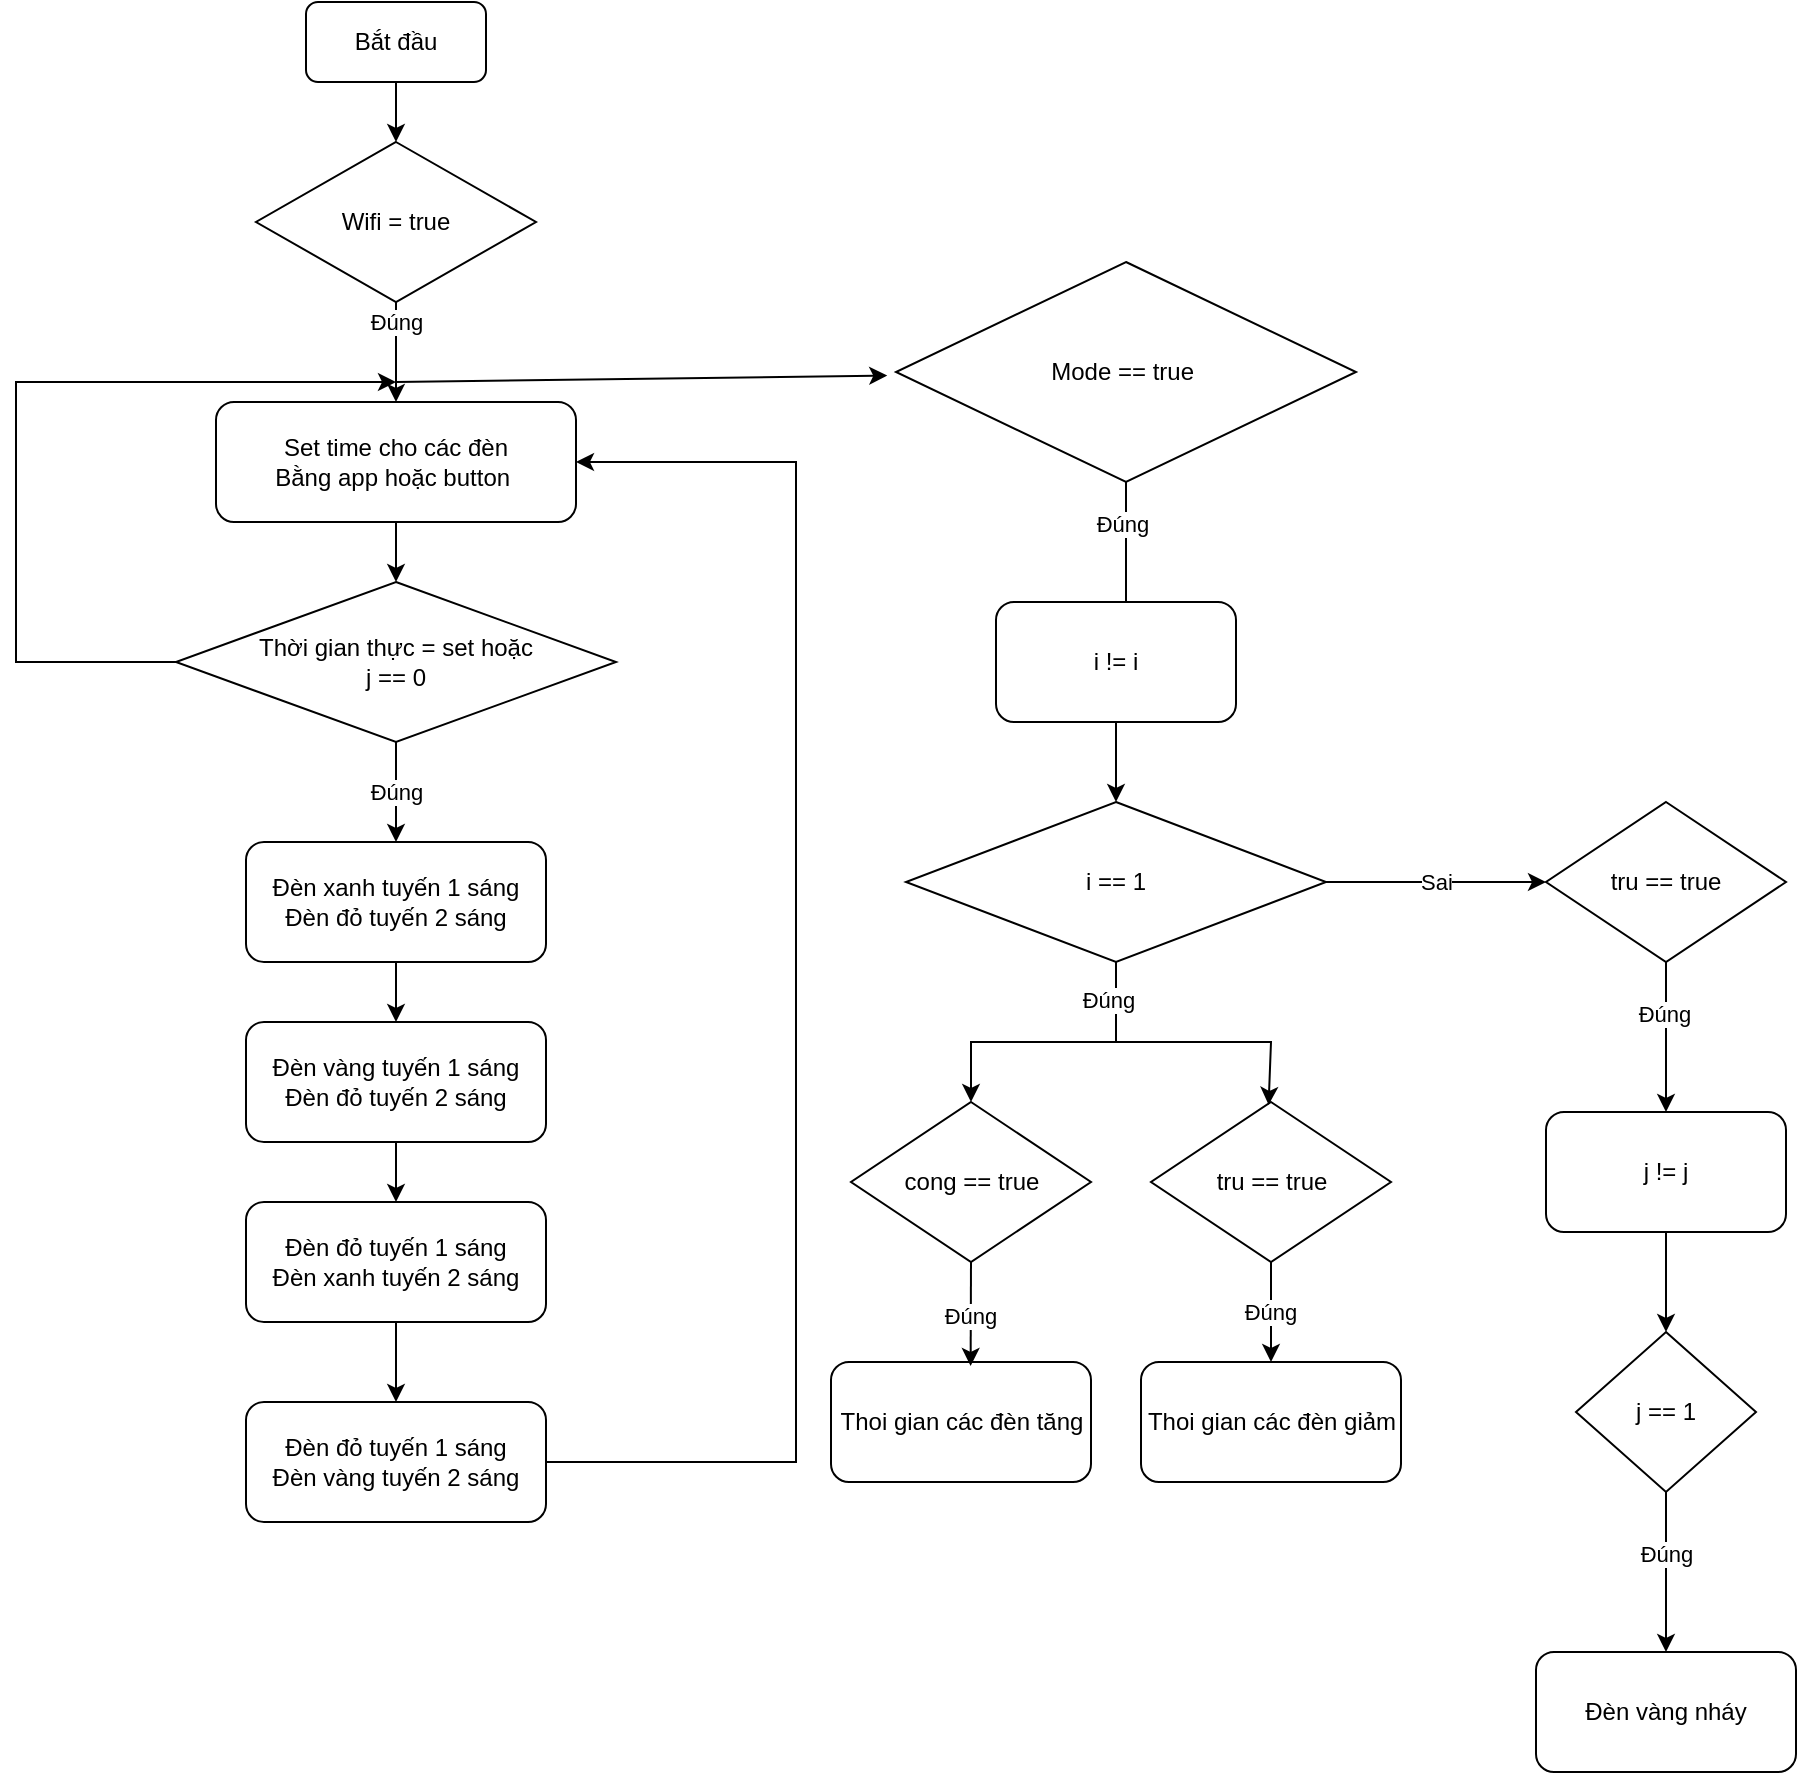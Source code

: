 <mxfile version="21.6.5" type="device">
  <diagram name="Trang-1" id="_GX6e_ZkJpiou_R_EqRh">
    <mxGraphModel dx="1635" dy="825" grid="1" gridSize="10" guides="1" tooltips="1" connect="1" arrows="1" fold="1" page="1" pageScale="1" pageWidth="1169" pageHeight="1654" math="0" shadow="0">
      <root>
        <mxCell id="0" />
        <mxCell id="1" parent="0" />
        <mxCell id="W7etXZ73mNdaVW4LQcqH-1" value="Bắt đầu" style="rounded=1;whiteSpace=wrap;html=1;" parent="1" vertex="1">
          <mxGeometry x="305" y="350" width="90" height="40" as="geometry" />
        </mxCell>
        <mxCell id="W7etXZ73mNdaVW4LQcqH-3" value="Thời gian thực = set hoặc&lt;br&gt;j == 0" style="rhombus;whiteSpace=wrap;html=1;" parent="1" vertex="1">
          <mxGeometry x="240" y="640" width="220" height="80" as="geometry" />
        </mxCell>
        <mxCell id="W7etXZ73mNdaVW4LQcqH-5" value="Đèn xanh tuyến 1 sáng&lt;br&gt;Đèn đỏ tuyến 2 sáng" style="rounded=1;whiteSpace=wrap;html=1;" parent="1" vertex="1">
          <mxGeometry x="275" y="770" width="150" height="60" as="geometry" />
        </mxCell>
        <mxCell id="W7etXZ73mNdaVW4LQcqH-7" value="" style="endArrow=classic;html=1;rounded=0;exitX=0;exitY=0.5;exitDx=0;exitDy=0;" parent="1" source="W7etXZ73mNdaVW4LQcqH-3" edge="1">
          <mxGeometry width="50" height="50" relative="1" as="geometry">
            <mxPoint x="350" y="760" as="sourcePoint" />
            <mxPoint x="350" y="540" as="targetPoint" />
            <Array as="points">
              <mxPoint x="160" y="680" />
              <mxPoint x="160" y="540" />
            </Array>
          </mxGeometry>
        </mxCell>
        <mxCell id="W7etXZ73mNdaVW4LQcqH-9" value="Đúng" style="endArrow=classic;html=1;rounded=0;exitX=0.5;exitY=1;exitDx=0;exitDy=0;entryX=0.5;entryY=0;entryDx=0;entryDy=0;" parent="1" source="W7etXZ73mNdaVW4LQcqH-3" target="W7etXZ73mNdaVW4LQcqH-5" edge="1">
          <mxGeometry width="50" height="50" relative="1" as="geometry">
            <mxPoint x="340" y="760" as="sourcePoint" />
            <mxPoint x="390" y="710" as="targetPoint" />
          </mxGeometry>
        </mxCell>
        <mxCell id="W7etXZ73mNdaVW4LQcqH-12" value="Đèn vàng tuyến 1 sáng&lt;br&gt;Đèn đỏ tuyến 2 sáng" style="rounded=1;whiteSpace=wrap;html=1;" parent="1" vertex="1">
          <mxGeometry x="275" y="860" width="150" height="60" as="geometry" />
        </mxCell>
        <mxCell id="W7etXZ73mNdaVW4LQcqH-13" value="Đèn đỏ tuyến 1 sáng&lt;br&gt;Đèn xanh tuyến 2 sáng" style="rounded=1;whiteSpace=wrap;html=1;" parent="1" vertex="1">
          <mxGeometry x="275" y="950" width="150" height="60" as="geometry" />
        </mxCell>
        <mxCell id="W7etXZ73mNdaVW4LQcqH-14" value="Đèn đỏ tuyến 1 sáng&lt;br&gt;Đèn vàng tuyến 2 sáng" style="rounded=1;whiteSpace=wrap;html=1;" parent="1" vertex="1">
          <mxGeometry x="275" y="1050" width="150" height="60" as="geometry" />
        </mxCell>
        <mxCell id="W7etXZ73mNdaVW4LQcqH-15" value="" style="endArrow=classic;html=1;rounded=0;exitX=0.5;exitY=1;exitDx=0;exitDy=0;entryX=0.5;entryY=0;entryDx=0;entryDy=0;" parent="1" source="W7etXZ73mNdaVW4LQcqH-5" target="W7etXZ73mNdaVW4LQcqH-12" edge="1">
          <mxGeometry width="50" height="50" relative="1" as="geometry">
            <mxPoint x="325" y="820" as="sourcePoint" />
            <mxPoint x="375" y="770" as="targetPoint" />
          </mxGeometry>
        </mxCell>
        <mxCell id="W7etXZ73mNdaVW4LQcqH-16" value="" style="endArrow=classic;html=1;rounded=0;exitX=0.5;exitY=1;exitDx=0;exitDy=0;entryX=0.5;entryY=0;entryDx=0;entryDy=0;" parent="1" source="W7etXZ73mNdaVW4LQcqH-12" target="W7etXZ73mNdaVW4LQcqH-13" edge="1">
          <mxGeometry width="50" height="50" relative="1" as="geometry">
            <mxPoint x="325" y="920" as="sourcePoint" />
            <mxPoint x="375" y="870" as="targetPoint" />
          </mxGeometry>
        </mxCell>
        <mxCell id="W7etXZ73mNdaVW4LQcqH-17" value="" style="endArrow=classic;html=1;rounded=0;exitX=0.5;exitY=1;exitDx=0;exitDy=0;entryX=0.5;entryY=0;entryDx=0;entryDy=0;" parent="1" source="W7etXZ73mNdaVW4LQcqH-13" target="W7etXZ73mNdaVW4LQcqH-14" edge="1">
          <mxGeometry width="50" height="50" relative="1" as="geometry">
            <mxPoint x="325" y="990" as="sourcePoint" />
            <mxPoint x="375" y="940" as="targetPoint" />
          </mxGeometry>
        </mxCell>
        <mxCell id="W7etXZ73mNdaVW4LQcqH-18" value="Wifi = true" style="rhombus;whiteSpace=wrap;html=1;" parent="1" vertex="1">
          <mxGeometry x="280" y="420" width="140" height="80" as="geometry" />
        </mxCell>
        <mxCell id="W7etXZ73mNdaVW4LQcqH-19" value="Set time cho các đèn&lt;br&gt;Bằng app hoặc button&amp;nbsp;" style="rounded=1;whiteSpace=wrap;html=1;" parent="1" vertex="1">
          <mxGeometry x="260" y="550" width="180" height="60" as="geometry" />
        </mxCell>
        <mxCell id="W7etXZ73mNdaVW4LQcqH-20" value="Đúng" style="endArrow=classic;html=1;rounded=0;exitX=0.5;exitY=1;exitDx=0;exitDy=0;entryX=0.5;entryY=0;entryDx=0;entryDy=0;" parent="1" source="W7etXZ73mNdaVW4LQcqH-18" target="W7etXZ73mNdaVW4LQcqH-19" edge="1">
          <mxGeometry x="-0.6" width="50" height="50" relative="1" as="geometry">
            <mxPoint x="400" y="520" as="sourcePoint" />
            <mxPoint x="450" y="470" as="targetPoint" />
            <mxPoint as="offset" />
          </mxGeometry>
        </mxCell>
        <mxCell id="W7etXZ73mNdaVW4LQcqH-21" value="" style="endArrow=classic;html=1;rounded=0;exitX=0.5;exitY=1;exitDx=0;exitDy=0;entryX=0.5;entryY=0;entryDx=0;entryDy=0;" parent="1" source="W7etXZ73mNdaVW4LQcqH-19" target="W7etXZ73mNdaVW4LQcqH-3" edge="1">
          <mxGeometry width="50" height="50" relative="1" as="geometry">
            <mxPoint x="400" y="520" as="sourcePoint" />
            <mxPoint x="450" y="470" as="targetPoint" />
          </mxGeometry>
        </mxCell>
        <mxCell id="W7etXZ73mNdaVW4LQcqH-22" value="" style="endArrow=classic;html=1;rounded=0;exitX=0.5;exitY=1;exitDx=0;exitDy=0;entryX=0.5;entryY=0;entryDx=0;entryDy=0;" parent="1" source="W7etXZ73mNdaVW4LQcqH-1" target="W7etXZ73mNdaVW4LQcqH-18" edge="1">
          <mxGeometry width="50" height="50" relative="1" as="geometry">
            <mxPoint x="400" y="610" as="sourcePoint" />
            <mxPoint x="450" y="560" as="targetPoint" />
          </mxGeometry>
        </mxCell>
        <mxCell id="W7etXZ73mNdaVW4LQcqH-23" value="" style="endArrow=classic;html=1;rounded=0;exitX=1;exitY=0.5;exitDx=0;exitDy=0;" parent="1" source="W7etXZ73mNdaVW4LQcqH-14" edge="1">
          <mxGeometry width="50" height="50" relative="1" as="geometry">
            <mxPoint x="400" y="1000" as="sourcePoint" />
            <mxPoint x="440" y="580" as="targetPoint" />
            <Array as="points">
              <mxPoint x="550" y="1080" />
              <mxPoint x="550" y="580" />
            </Array>
          </mxGeometry>
        </mxCell>
        <mxCell id="r4zGwkzem3nTi81o2-w--1" value="Mode == true&amp;nbsp;" style="rhombus;whiteSpace=wrap;html=1;" vertex="1" parent="1">
          <mxGeometry x="600" y="480" width="230" height="110" as="geometry" />
        </mxCell>
        <mxCell id="r4zGwkzem3nTi81o2-w--2" value="" style="endArrow=classic;html=1;rounded=0;entryX=-0.019;entryY=0.516;entryDx=0;entryDy=0;entryPerimeter=0;" edge="1" parent="1" target="r4zGwkzem3nTi81o2-w--1">
          <mxGeometry width="50" height="50" relative="1" as="geometry">
            <mxPoint x="350" y="540" as="sourcePoint" />
            <mxPoint x="580" y="540" as="targetPoint" />
          </mxGeometry>
        </mxCell>
        <mxCell id="r4zGwkzem3nTi81o2-w--5" value="i == 1" style="rhombus;whiteSpace=wrap;html=1;" vertex="1" parent="1">
          <mxGeometry x="605" y="750" width="210" height="80" as="geometry" />
        </mxCell>
        <mxCell id="r4zGwkzem3nTi81o2-w--6" value="" style="endArrow=classic;html=1;rounded=0;exitX=0.5;exitY=1;exitDx=0;exitDy=0;" edge="1" parent="1" source="r4zGwkzem3nTi81o2-w--1">
          <mxGeometry width="50" height="50" relative="1" as="geometry">
            <mxPoint x="530" y="650" as="sourcePoint" />
            <mxPoint x="715" y="660" as="targetPoint" />
          </mxGeometry>
        </mxCell>
        <mxCell id="r4zGwkzem3nTi81o2-w--8" value="Đúng" style="edgeLabel;html=1;align=center;verticalAlign=middle;resizable=0;points=[];" vertex="1" connectable="0" parent="r4zGwkzem3nTi81o2-w--6">
          <mxGeometry x="-0.42" y="-2" relative="1" as="geometry">
            <mxPoint as="offset" />
          </mxGeometry>
        </mxCell>
        <mxCell id="r4zGwkzem3nTi81o2-w--9" value="cong == true" style="rhombus;whiteSpace=wrap;html=1;" vertex="1" parent="1">
          <mxGeometry x="577.5" y="900" width="120" height="80" as="geometry" />
        </mxCell>
        <mxCell id="r4zGwkzem3nTi81o2-w--10" value="tru == true" style="rhombus;whiteSpace=wrap;html=1;" vertex="1" parent="1">
          <mxGeometry x="727.5" y="900" width="120" height="80" as="geometry" />
        </mxCell>
        <mxCell id="r4zGwkzem3nTi81o2-w--11" value="" style="endArrow=classic;html=1;rounded=0;entryX=0.5;entryY=0;entryDx=0;entryDy=0;" edge="1" parent="1" target="r4zGwkzem3nTi81o2-w--9">
          <mxGeometry width="50" height="50" relative="1" as="geometry">
            <mxPoint x="687.5" y="870" as="sourcePoint" />
            <mxPoint x="657.5" y="850" as="targetPoint" />
            <Array as="points">
              <mxPoint x="637.5" y="870" />
            </Array>
          </mxGeometry>
        </mxCell>
        <mxCell id="r4zGwkzem3nTi81o2-w--13" value="" style="endArrow=none;html=1;rounded=0;entryX=0.5;entryY=1;entryDx=0;entryDy=0;" edge="1" parent="1" target="r4zGwkzem3nTi81o2-w--5">
          <mxGeometry width="50" height="50" relative="1" as="geometry">
            <mxPoint x="710" y="870" as="sourcePoint" />
            <mxPoint x="730" y="840" as="targetPoint" />
          </mxGeometry>
        </mxCell>
        <mxCell id="r4zGwkzem3nTi81o2-w--38" value="Đúng" style="edgeLabel;html=1;align=center;verticalAlign=middle;resizable=0;points=[];" vertex="1" connectable="0" parent="r4zGwkzem3nTi81o2-w--13">
          <mxGeometry x="0.065" y="4" relative="1" as="geometry">
            <mxPoint as="offset" />
          </mxGeometry>
        </mxCell>
        <mxCell id="r4zGwkzem3nTi81o2-w--14" value="" style="endArrow=classic;html=1;rounded=0;entryX=0.49;entryY=0.018;entryDx=0;entryDy=0;entryPerimeter=0;" edge="1" parent="1" target="r4zGwkzem3nTi81o2-w--10">
          <mxGeometry width="50" height="50" relative="1" as="geometry">
            <mxPoint x="677.5" y="870" as="sourcePoint" />
            <mxPoint x="677.5" y="850" as="targetPoint" />
            <Array as="points">
              <mxPoint x="787.5" y="870" />
            </Array>
          </mxGeometry>
        </mxCell>
        <mxCell id="r4zGwkzem3nTi81o2-w--15" value="Thoi gian các đèn tăng" style="rounded=1;whiteSpace=wrap;html=1;" vertex="1" parent="1">
          <mxGeometry x="567.5" y="1030" width="130" height="60" as="geometry" />
        </mxCell>
        <mxCell id="r4zGwkzem3nTi81o2-w--16" value="Thoi gian các đèn giảm" style="rounded=1;whiteSpace=wrap;html=1;" vertex="1" parent="1">
          <mxGeometry x="722.5" y="1030" width="130" height="60" as="geometry" />
        </mxCell>
        <mxCell id="r4zGwkzem3nTi81o2-w--17" value="" style="endArrow=classic;html=1;rounded=0;entryX=0.537;entryY=0.033;entryDx=0;entryDy=0;entryPerimeter=0;exitX=0.5;exitY=1;exitDx=0;exitDy=0;" edge="1" parent="1" source="r4zGwkzem3nTi81o2-w--9" target="r4zGwkzem3nTi81o2-w--15">
          <mxGeometry width="50" height="50" relative="1" as="geometry">
            <mxPoint x="637.5" y="990" as="sourcePoint" />
            <mxPoint x="607.5" y="970" as="targetPoint" />
          </mxGeometry>
        </mxCell>
        <mxCell id="r4zGwkzem3nTi81o2-w--39" value="Đúng" style="edgeLabel;html=1;align=center;verticalAlign=middle;resizable=0;points=[];" vertex="1" connectable="0" parent="r4zGwkzem3nTi81o2-w--17">
          <mxGeometry x="0.014" y="-1" relative="1" as="geometry">
            <mxPoint as="offset" />
          </mxGeometry>
        </mxCell>
        <mxCell id="r4zGwkzem3nTi81o2-w--18" value="" style="endArrow=classic;html=1;rounded=0;exitX=0.5;exitY=1;exitDx=0;exitDy=0;" edge="1" parent="1" source="r4zGwkzem3nTi81o2-w--10" target="r4zGwkzem3nTi81o2-w--16">
          <mxGeometry width="50" height="50" relative="1" as="geometry">
            <mxPoint x="557.5" y="1020" as="sourcePoint" />
            <mxPoint x="607.5" y="970" as="targetPoint" />
          </mxGeometry>
        </mxCell>
        <mxCell id="r4zGwkzem3nTi81o2-w--40" value="Đúng" style="edgeLabel;html=1;align=center;verticalAlign=middle;resizable=0;points=[];" vertex="1" connectable="0" parent="r4zGwkzem3nTi81o2-w--18">
          <mxGeometry x="0.007" y="-1" relative="1" as="geometry">
            <mxPoint as="offset" />
          </mxGeometry>
        </mxCell>
        <mxCell id="r4zGwkzem3nTi81o2-w--21" value="tru == true" style="rhombus;whiteSpace=wrap;html=1;" vertex="1" parent="1">
          <mxGeometry x="925" y="750" width="120" height="80" as="geometry" />
        </mxCell>
        <mxCell id="r4zGwkzem3nTi81o2-w--23" value="j != j" style="rounded=1;whiteSpace=wrap;html=1;" vertex="1" parent="1">
          <mxGeometry x="925" y="905" width="120" height="60" as="geometry" />
        </mxCell>
        <mxCell id="r4zGwkzem3nTi81o2-w--24" value="j == 1" style="rhombus;whiteSpace=wrap;html=1;" vertex="1" parent="1">
          <mxGeometry x="940" y="1015" width="90" height="80" as="geometry" />
        </mxCell>
        <mxCell id="r4zGwkzem3nTi81o2-w--25" value="" style="endArrow=classic;html=1;rounded=0;exitX=0.5;exitY=1;exitDx=0;exitDy=0;entryX=0.5;entryY=0;entryDx=0;entryDy=0;" edge="1" parent="1" source="r4zGwkzem3nTi81o2-w--23" target="r4zGwkzem3nTi81o2-w--24">
          <mxGeometry width="50" height="50" relative="1" as="geometry">
            <mxPoint x="885" y="980" as="sourcePoint" />
            <mxPoint x="935" y="930" as="targetPoint" />
          </mxGeometry>
        </mxCell>
        <mxCell id="r4zGwkzem3nTi81o2-w--26" value="Đèn vàng nháy&lt;br&gt;" style="rounded=1;whiteSpace=wrap;html=1;" vertex="1" parent="1">
          <mxGeometry x="920" y="1175" width="130" height="60" as="geometry" />
        </mxCell>
        <mxCell id="r4zGwkzem3nTi81o2-w--29" value="" style="endArrow=classic;html=1;rounded=0;exitX=0.5;exitY=1;exitDx=0;exitDy=0;entryX=0.5;entryY=0;entryDx=0;entryDy=0;" edge="1" parent="1" source="r4zGwkzem3nTi81o2-w--24" target="r4zGwkzem3nTi81o2-w--26">
          <mxGeometry width="50" height="50" relative="1" as="geometry">
            <mxPoint x="900" y="975" as="sourcePoint" />
            <mxPoint x="950" y="925" as="targetPoint" />
          </mxGeometry>
        </mxCell>
        <mxCell id="r4zGwkzem3nTi81o2-w--31" value="Đúng" style="edgeLabel;html=1;align=center;verticalAlign=middle;resizable=0;points=[];" vertex="1" connectable="0" parent="r4zGwkzem3nTi81o2-w--29">
          <mxGeometry x="-0.23" relative="1" as="geometry">
            <mxPoint as="offset" />
          </mxGeometry>
        </mxCell>
        <mxCell id="r4zGwkzem3nTi81o2-w--30" value="" style="endArrow=classic;html=1;rounded=0;exitX=0.5;exitY=1;exitDx=0;exitDy=0;entryX=0.5;entryY=0;entryDx=0;entryDy=0;" edge="1" parent="1" source="r4zGwkzem3nTi81o2-w--21" target="r4zGwkzem3nTi81o2-w--23">
          <mxGeometry width="50" height="50" relative="1" as="geometry">
            <mxPoint x="900" y="975" as="sourcePoint" />
            <mxPoint x="950" y="925" as="targetPoint" />
          </mxGeometry>
        </mxCell>
        <mxCell id="r4zGwkzem3nTi81o2-w--32" value="Đúng" style="edgeLabel;html=1;align=center;verticalAlign=middle;resizable=0;points=[];" vertex="1" connectable="0" parent="r4zGwkzem3nTi81o2-w--30">
          <mxGeometry x="-0.307" y="-1" relative="1" as="geometry">
            <mxPoint as="offset" />
          </mxGeometry>
        </mxCell>
        <mxCell id="r4zGwkzem3nTi81o2-w--36" value="i != i" style="rounded=1;whiteSpace=wrap;html=1;" vertex="1" parent="1">
          <mxGeometry x="650" y="650" width="120" height="60" as="geometry" />
        </mxCell>
        <mxCell id="r4zGwkzem3nTi81o2-w--37" value="" style="endArrow=classic;html=1;rounded=0;exitX=0.5;exitY=1;exitDx=0;exitDy=0;entryX=0.5;entryY=0;entryDx=0;entryDy=0;" edge="1" parent="1" source="r4zGwkzem3nTi81o2-w--36" target="r4zGwkzem3nTi81o2-w--5">
          <mxGeometry width="50" height="50" relative="1" as="geometry">
            <mxPoint x="970" y="830" as="sourcePoint" />
            <mxPoint x="1020" y="780" as="targetPoint" />
          </mxGeometry>
        </mxCell>
        <mxCell id="r4zGwkzem3nTi81o2-w--41" value="Sai" style="endArrow=classic;html=1;rounded=0;exitX=1;exitY=0.5;exitDx=0;exitDy=0;entryX=0;entryY=0.5;entryDx=0;entryDy=0;" edge="1" parent="1" source="r4zGwkzem3nTi81o2-w--5" target="r4zGwkzem3nTi81o2-w--21">
          <mxGeometry width="50" height="50" relative="1" as="geometry">
            <mxPoint x="800" y="900" as="sourcePoint" />
            <mxPoint x="850" y="850" as="targetPoint" />
          </mxGeometry>
        </mxCell>
      </root>
    </mxGraphModel>
  </diagram>
</mxfile>
